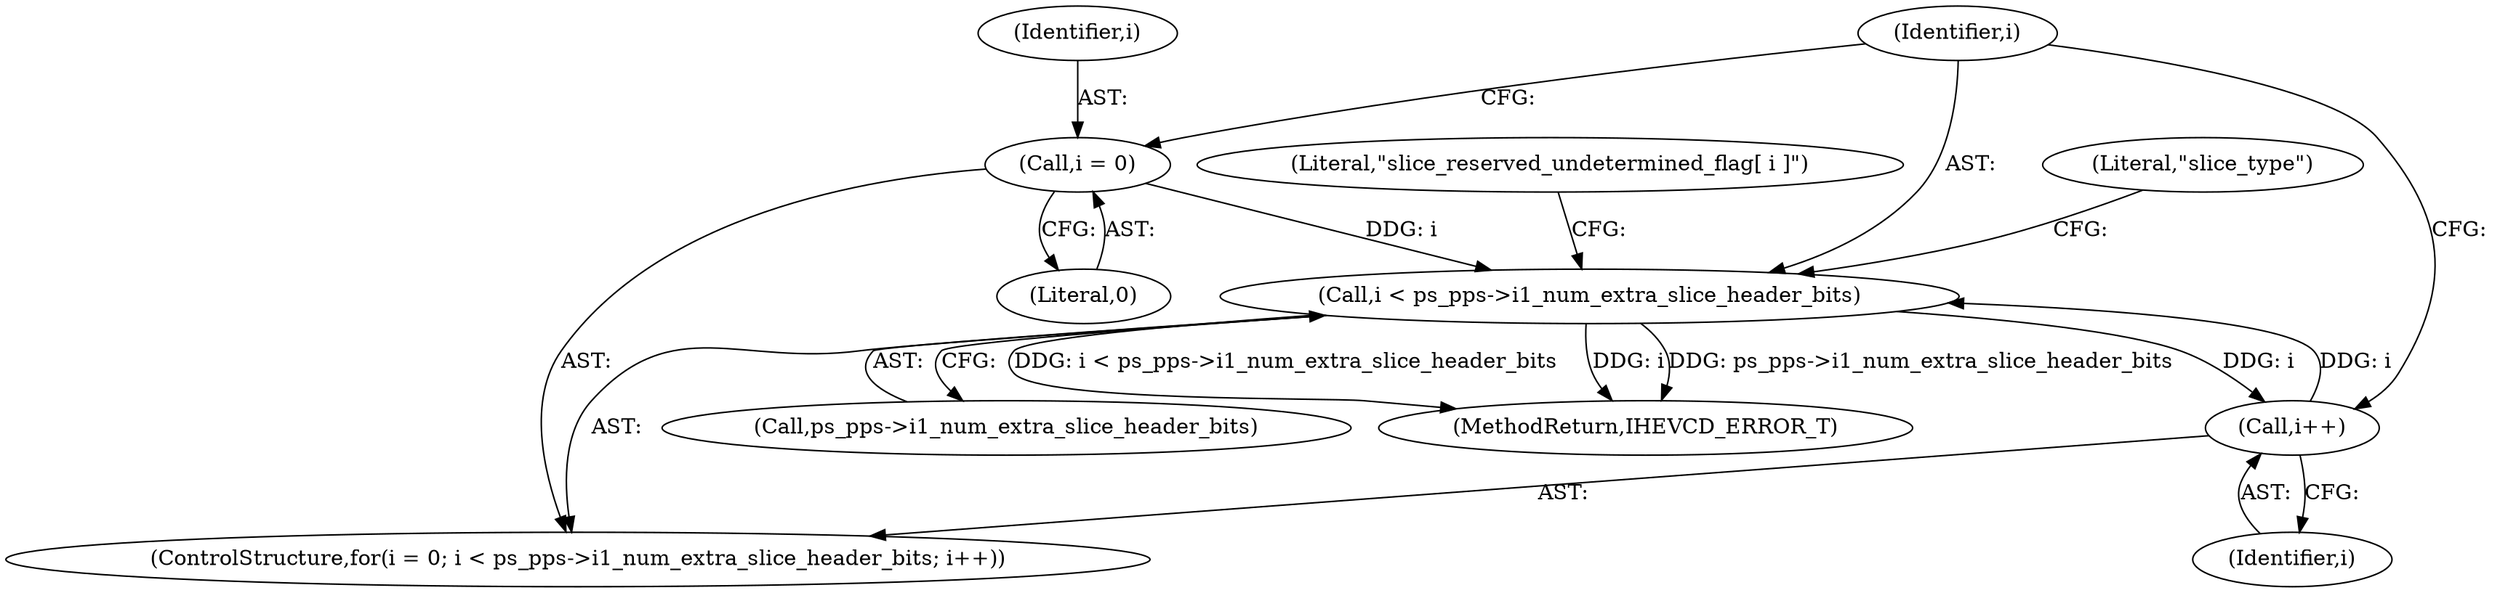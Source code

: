 digraph "0_Android_913d9e8d93d6b81bb8eac3fc2c1426651f5b259d@pointer" {
"1000579" [label="(Call,i < ps_pps->i1_num_extra_slice_header_bits)"];
"1000576" [label="(Call,i = 0)"];
"1000584" [label="(Call,i++)"];
"1000579" [label="(Call,i < ps_pps->i1_num_extra_slice_header_bits)"];
"1000593" [label="(Literal,\"slice_type\")"];
"1000585" [label="(Identifier,i)"];
"1000579" [label="(Call,i < ps_pps->i1_num_extra_slice_header_bits)"];
"1000580" [label="(Identifier,i)"];
"1000575" [label="(ControlStructure,for(i = 0; i < ps_pps->i1_num_extra_slice_header_bits; i++))"];
"1000584" [label="(Call,i++)"];
"1000576" [label="(Call,i = 0)"];
"1000588" [label="(Literal,\"slice_reserved_undetermined_flag[ i ]\")"];
"1000581" [label="(Call,ps_pps->i1_num_extra_slice_header_bits)"];
"1000577" [label="(Identifier,i)"];
"1002617" [label="(MethodReturn,IHEVCD_ERROR_T)"];
"1000578" [label="(Literal,0)"];
"1000579" -> "1000575"  [label="AST: "];
"1000579" -> "1000581"  [label="CFG: "];
"1000580" -> "1000579"  [label="AST: "];
"1000581" -> "1000579"  [label="AST: "];
"1000588" -> "1000579"  [label="CFG: "];
"1000593" -> "1000579"  [label="CFG: "];
"1000579" -> "1002617"  [label="DDG: i < ps_pps->i1_num_extra_slice_header_bits"];
"1000579" -> "1002617"  [label="DDG: i"];
"1000579" -> "1002617"  [label="DDG: ps_pps->i1_num_extra_slice_header_bits"];
"1000576" -> "1000579"  [label="DDG: i"];
"1000584" -> "1000579"  [label="DDG: i"];
"1000579" -> "1000584"  [label="DDG: i"];
"1000576" -> "1000575"  [label="AST: "];
"1000576" -> "1000578"  [label="CFG: "];
"1000577" -> "1000576"  [label="AST: "];
"1000578" -> "1000576"  [label="AST: "];
"1000580" -> "1000576"  [label="CFG: "];
"1000584" -> "1000575"  [label="AST: "];
"1000584" -> "1000585"  [label="CFG: "];
"1000585" -> "1000584"  [label="AST: "];
"1000580" -> "1000584"  [label="CFG: "];
}

